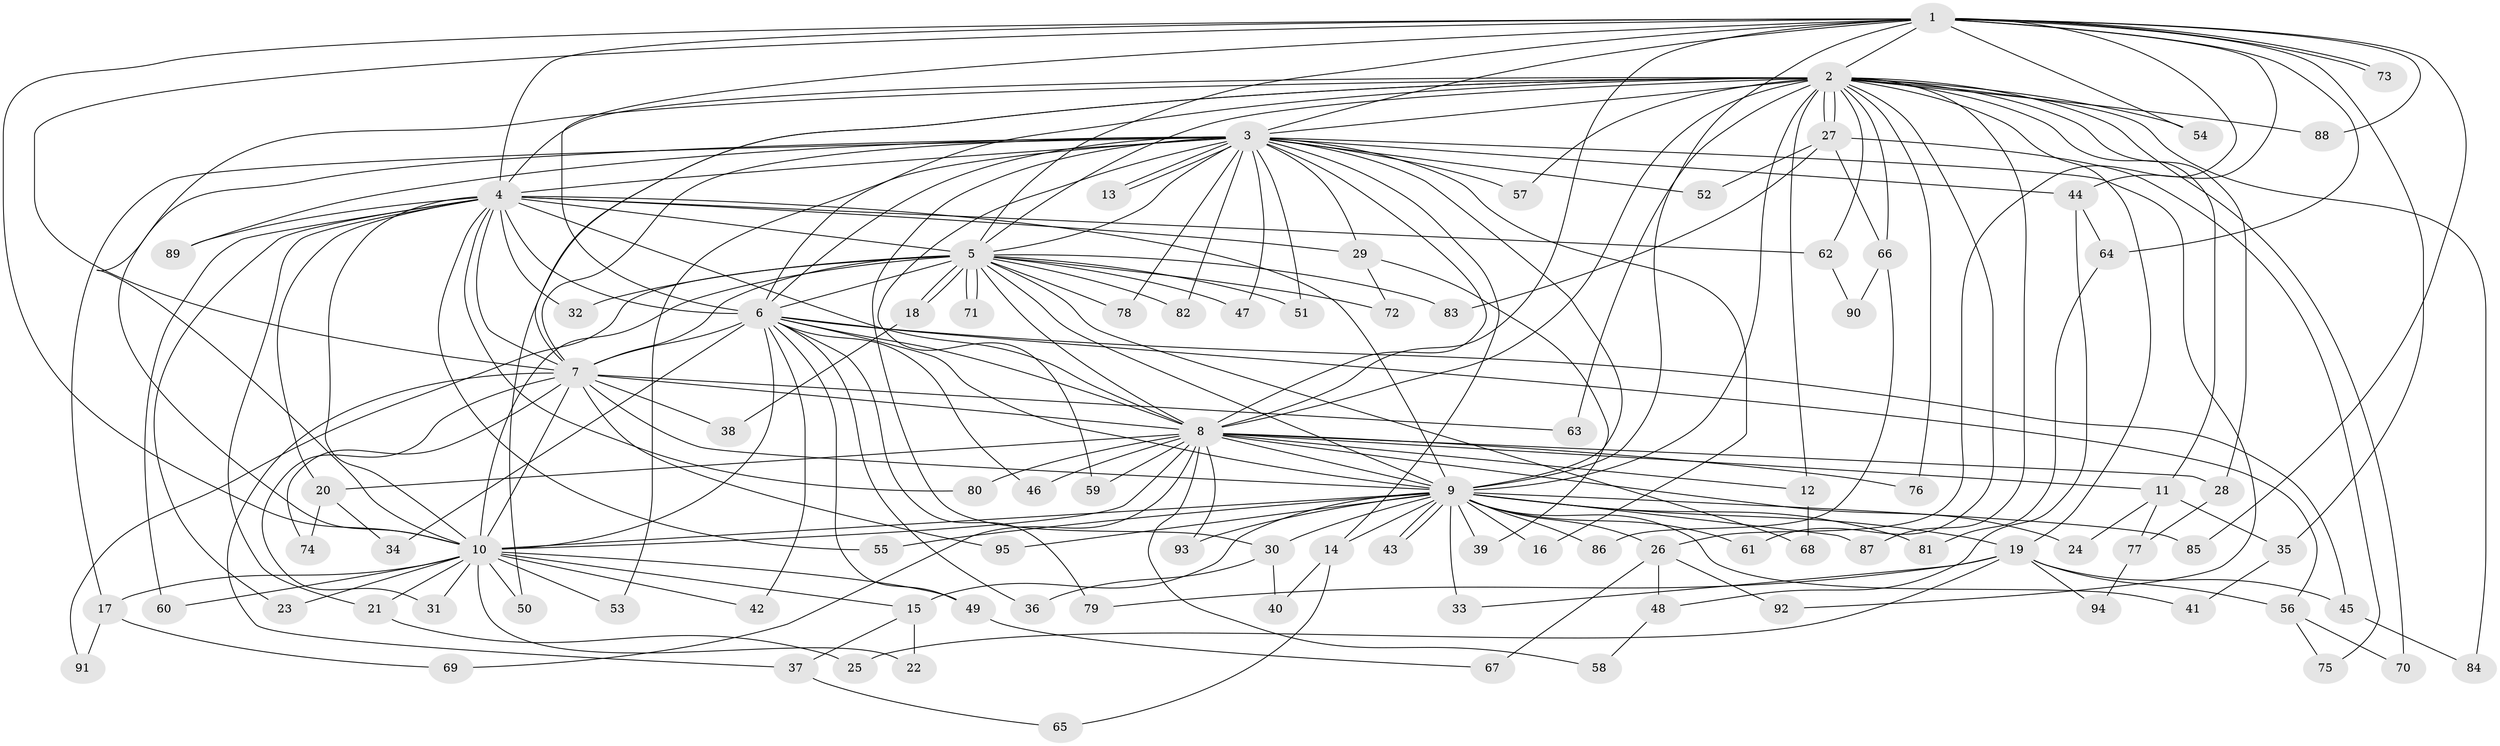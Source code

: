 // Generated by graph-tools (version 1.1) at 2025/35/03/09/25 02:35:13]
// undirected, 95 vertices, 215 edges
graph export_dot {
graph [start="1"]
  node [color=gray90,style=filled];
  1;
  2;
  3;
  4;
  5;
  6;
  7;
  8;
  9;
  10;
  11;
  12;
  13;
  14;
  15;
  16;
  17;
  18;
  19;
  20;
  21;
  22;
  23;
  24;
  25;
  26;
  27;
  28;
  29;
  30;
  31;
  32;
  33;
  34;
  35;
  36;
  37;
  38;
  39;
  40;
  41;
  42;
  43;
  44;
  45;
  46;
  47;
  48;
  49;
  50;
  51;
  52;
  53;
  54;
  55;
  56;
  57;
  58;
  59;
  60;
  61;
  62;
  63;
  64;
  65;
  66;
  67;
  68;
  69;
  70;
  71;
  72;
  73;
  74;
  75;
  76;
  77;
  78;
  79;
  80;
  81;
  82;
  83;
  84;
  85;
  86;
  87;
  88;
  89;
  90;
  91;
  92;
  93;
  94;
  95;
  1 -- 2;
  1 -- 3;
  1 -- 4;
  1 -- 5;
  1 -- 6;
  1 -- 7;
  1 -- 8;
  1 -- 9;
  1 -- 10;
  1 -- 26;
  1 -- 35;
  1 -- 44;
  1 -- 54;
  1 -- 64;
  1 -- 73;
  1 -- 73;
  1 -- 85;
  1 -- 88;
  2 -- 3;
  2 -- 4;
  2 -- 5;
  2 -- 6;
  2 -- 7;
  2 -- 8;
  2 -- 9;
  2 -- 10;
  2 -- 11;
  2 -- 12;
  2 -- 19;
  2 -- 27;
  2 -- 27;
  2 -- 28;
  2 -- 50;
  2 -- 54;
  2 -- 57;
  2 -- 61;
  2 -- 62;
  2 -- 63;
  2 -- 66;
  2 -- 70;
  2 -- 76;
  2 -- 84;
  2 -- 87;
  2 -- 88;
  3 -- 4;
  3 -- 5;
  3 -- 6;
  3 -- 7;
  3 -- 8;
  3 -- 9;
  3 -- 10;
  3 -- 13;
  3 -- 13;
  3 -- 14;
  3 -- 16;
  3 -- 17;
  3 -- 29;
  3 -- 30;
  3 -- 44;
  3 -- 47;
  3 -- 51;
  3 -- 52;
  3 -- 53;
  3 -- 57;
  3 -- 59;
  3 -- 78;
  3 -- 82;
  3 -- 89;
  3 -- 92;
  4 -- 5;
  4 -- 6;
  4 -- 7;
  4 -- 8;
  4 -- 9;
  4 -- 10;
  4 -- 20;
  4 -- 21;
  4 -- 23;
  4 -- 29;
  4 -- 32;
  4 -- 55;
  4 -- 60;
  4 -- 62;
  4 -- 80;
  4 -- 89;
  5 -- 6;
  5 -- 7;
  5 -- 8;
  5 -- 9;
  5 -- 10;
  5 -- 18;
  5 -- 18;
  5 -- 32;
  5 -- 47;
  5 -- 51;
  5 -- 68;
  5 -- 71;
  5 -- 71;
  5 -- 72;
  5 -- 78;
  5 -- 82;
  5 -- 83;
  5 -- 91;
  6 -- 7;
  6 -- 8;
  6 -- 9;
  6 -- 10;
  6 -- 34;
  6 -- 36;
  6 -- 42;
  6 -- 45;
  6 -- 46;
  6 -- 49;
  6 -- 56;
  6 -- 79;
  7 -- 8;
  7 -- 9;
  7 -- 10;
  7 -- 31;
  7 -- 37;
  7 -- 38;
  7 -- 63;
  7 -- 74;
  7 -- 95;
  8 -- 9;
  8 -- 10;
  8 -- 11;
  8 -- 12;
  8 -- 20;
  8 -- 24;
  8 -- 28;
  8 -- 46;
  8 -- 58;
  8 -- 59;
  8 -- 69;
  8 -- 76;
  8 -- 80;
  8 -- 93;
  9 -- 10;
  9 -- 14;
  9 -- 15;
  9 -- 16;
  9 -- 19;
  9 -- 26;
  9 -- 30;
  9 -- 33;
  9 -- 39;
  9 -- 41;
  9 -- 43;
  9 -- 43;
  9 -- 55;
  9 -- 61;
  9 -- 81;
  9 -- 85;
  9 -- 86;
  9 -- 87;
  9 -- 93;
  9 -- 95;
  10 -- 15;
  10 -- 17;
  10 -- 21;
  10 -- 22;
  10 -- 23;
  10 -- 31;
  10 -- 42;
  10 -- 49;
  10 -- 50;
  10 -- 53;
  10 -- 60;
  11 -- 24;
  11 -- 35;
  11 -- 77;
  12 -- 68;
  14 -- 40;
  14 -- 65;
  15 -- 22;
  15 -- 37;
  17 -- 69;
  17 -- 91;
  18 -- 38;
  19 -- 25;
  19 -- 33;
  19 -- 45;
  19 -- 56;
  19 -- 79;
  19 -- 94;
  20 -- 34;
  20 -- 74;
  21 -- 25;
  26 -- 48;
  26 -- 67;
  26 -- 92;
  27 -- 52;
  27 -- 66;
  27 -- 75;
  27 -- 83;
  28 -- 77;
  29 -- 39;
  29 -- 72;
  30 -- 36;
  30 -- 40;
  35 -- 41;
  37 -- 65;
  44 -- 48;
  44 -- 64;
  45 -- 84;
  48 -- 58;
  49 -- 67;
  56 -- 70;
  56 -- 75;
  62 -- 90;
  64 -- 81;
  66 -- 86;
  66 -- 90;
  77 -- 94;
}
